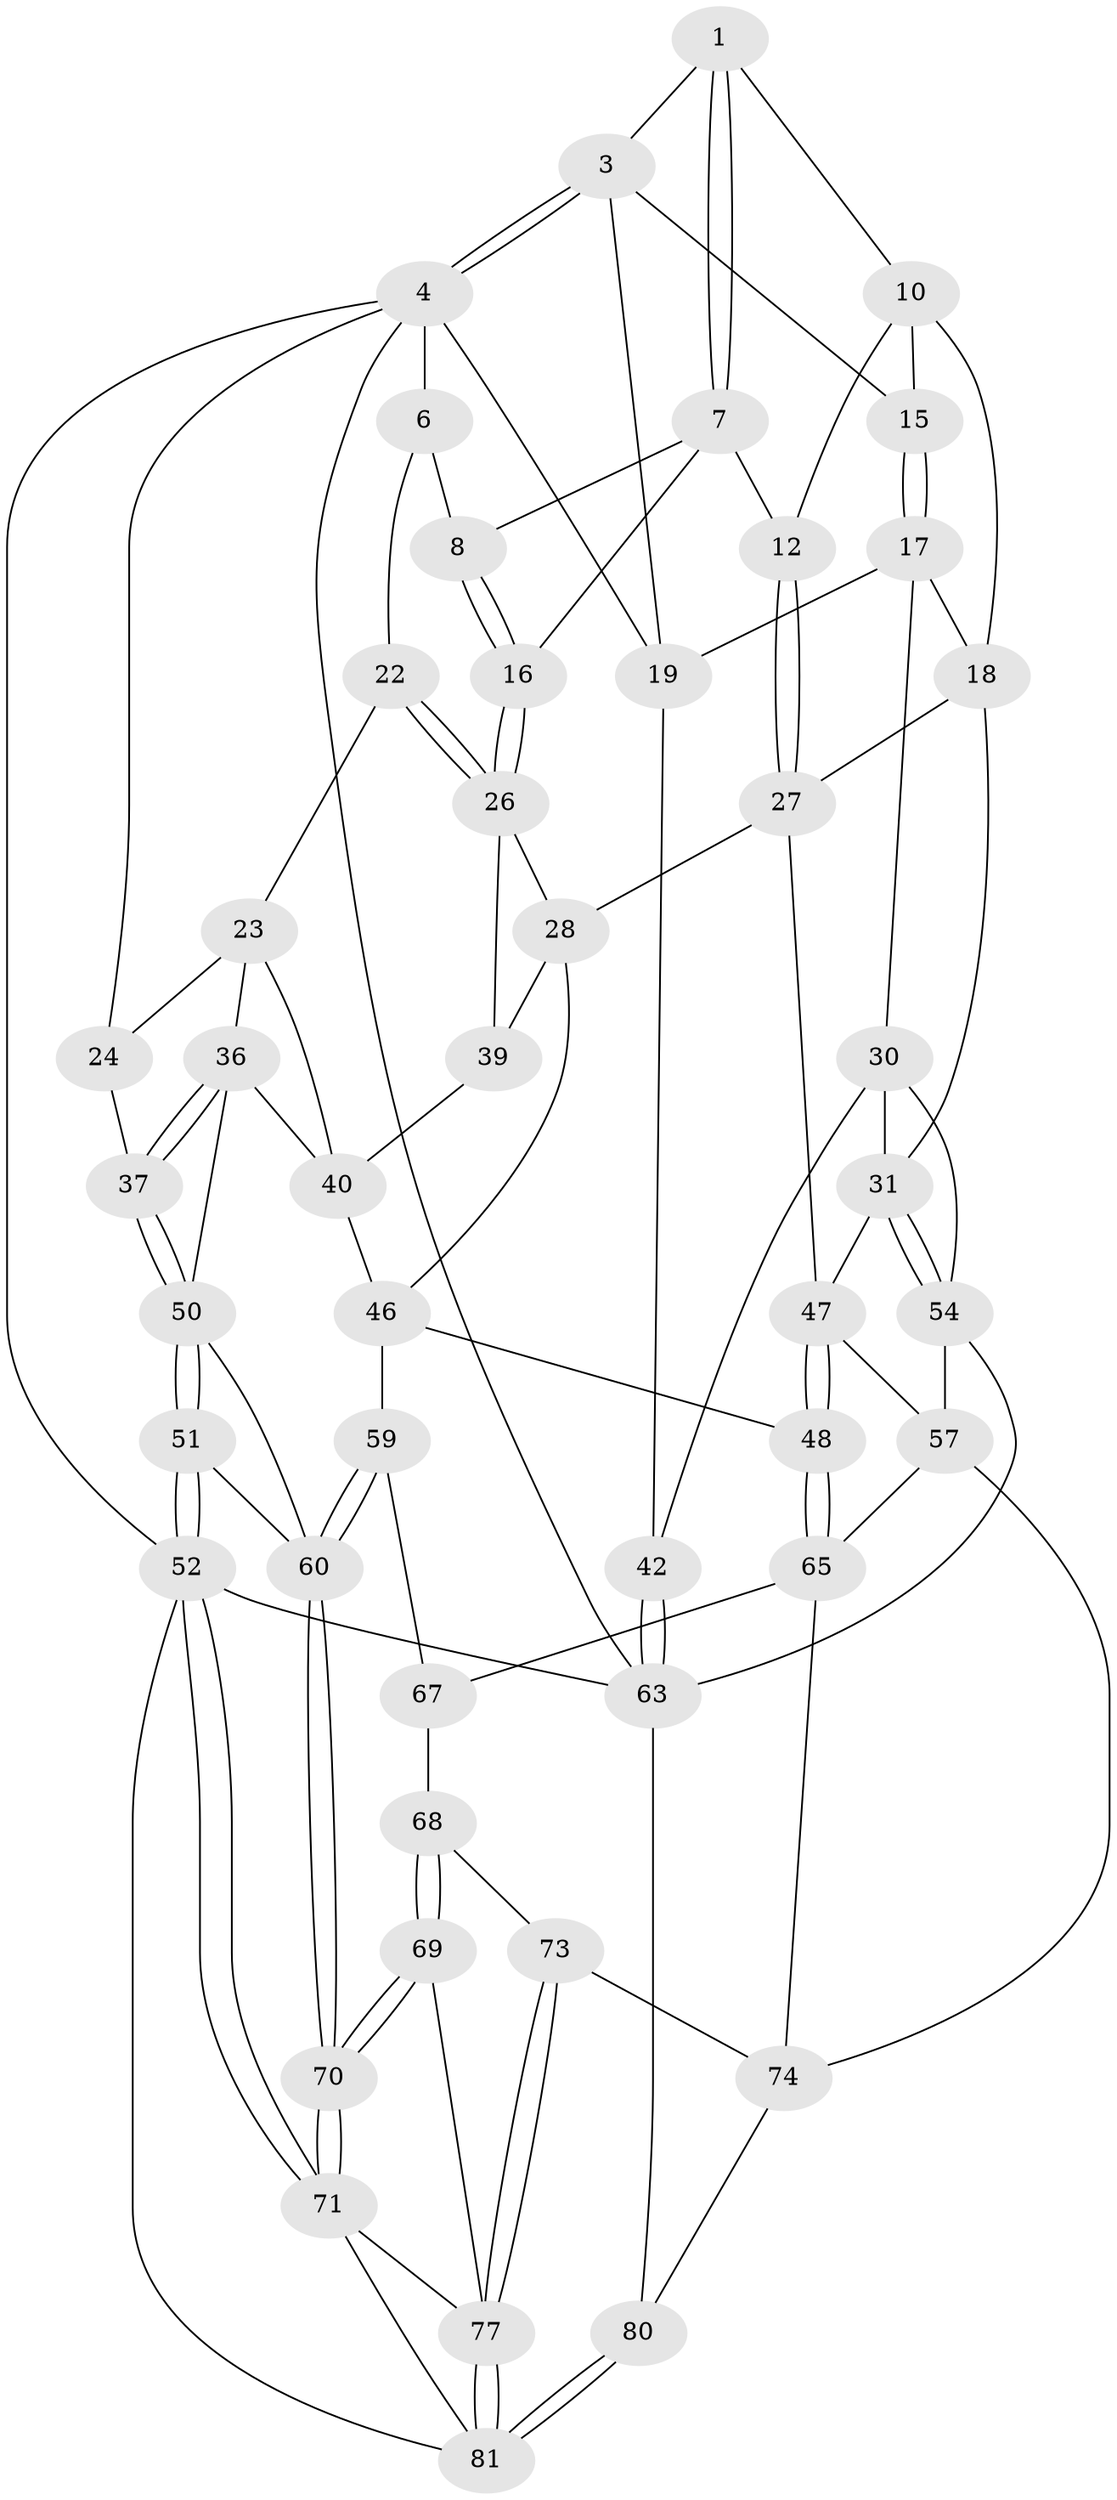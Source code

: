 // Generated by graph-tools (version 1.1) at 2025/24/03/03/25 07:24:34]
// undirected, 48 vertices, 112 edges
graph export_dot {
graph [start="1"]
  node [color=gray90,style=filled];
  1 [pos="+0.47590917474510475+0",super="+2"];
  3 [pos="+0.8726879751038626+0",super="+14"];
  4 [pos="+1+0",super="+5"];
  6 [pos="+0.16628670314247532+0",super="+9"];
  7 [pos="+0.4446358239571991+0",super="+13"];
  8 [pos="+0.414312618252062+0.03576758262788039"];
  10 [pos="+0.6227914324037063+0.07552702998734437",super="+11"];
  12 [pos="+0.5870201916659779+0.1994768732646804"];
  15 [pos="+0.780853489294668+0.10434210930419356"];
  16 [pos="+0.44760318228949586+0.2144927588814195"];
  17 [pos="+0.6930448839151286+0.21763243194719528",super="+20"];
  18 [pos="+0.6112804655446129+0.19932481673421426",super="+33"];
  19 [pos="+0.8812087201062833+0.10781309146919459",super="+21"];
  22 [pos="+0.25621427292602467+0.17244881822752176"];
  23 [pos="+0.2267448548881232+0.1968118255577145",super="+35"];
  24 [pos="+0.21794061540072823+0.1932002686049162",super="+25"];
  26 [pos="+0.4177446690309314+0.23207361296860418",super="+29"];
  27 [pos="+0.5582997507359738+0.3415149715435304",super="+34"];
  28 [pos="+0.43611355958973236+0.378363927280104",super="+41"];
  30 [pos="+0.8401851532640977+0.37588286125446924",super="+43"];
  31 [pos="+0.748153896690703+0.432751836100673",super="+32"];
  36 [pos="+0+0.39833342405583005",super="+45"];
  37 [pos="+0+0.39868487089591725",super="+38"];
  39 [pos="+0.2711350038222144+0.35216717800363323"];
  40 [pos="+0.21518915288926843+0.3561845972628761",super="+44"];
  42 [pos="+1+0.4029317120118877"];
  46 [pos="+0.42864451821941235+0.5624683112629006",super="+49"];
  47 [pos="+0.5396231740845687+0.5326349879538632",super="+55"];
  48 [pos="+0.4495924339709162+0.5741408027351932"];
  50 [pos="+0+0.6256348897172683",super="+62"];
  51 [pos="+0+1"];
  52 [pos="+0+1",super="+53"];
  54 [pos="+0.8055216395364294+0.7260860863713589",super="+56"];
  57 [pos="+0.7970283938747147+0.7340543498624597",super="+58"];
  59 [pos="+0.43279005174131846+0.5882865181525573"];
  60 [pos="+0.28579758566422475+0.6896145856871602",super="+61"];
  63 [pos="+1+0.9396570069549252",super="+64"];
  65 [pos="+0.71972337005842+0.7309684858820655",super="+66"];
  67 [pos="+0.44488127957817974+0.6288002620857109"];
  68 [pos="+0.4536063644304892+0.6874944461985527",super="+72"];
  69 [pos="+0.3604153627702528+0.840446622297736",super="+76"];
  70 [pos="+0.21424345663141944+0.8446786717051995"];
  71 [pos="+0.16113256528202083+0.8961947447255448",super="+79"];
  73 [pos="+0.5241999831123593+0.824512158839531"];
  74 [pos="+0.5622000180379172+0.835876648918432",super="+75"];
  77 [pos="+0.4730002637038351+0.8950276557526938",super="+78"];
  80 [pos="+0.6589547989593177+1"];
  81 [pos="+0.608950156779331+1",super="+82"];
  1 -- 7;
  1 -- 7;
  1 -- 10;
  1 -- 3;
  3 -- 4;
  3 -- 4;
  3 -- 19;
  3 -- 15;
  4 -- 63;
  4 -- 19;
  4 -- 24;
  4 -- 52;
  4 -- 6;
  6 -- 8;
  6 -- 22;
  7 -- 8;
  7 -- 16;
  7 -- 12;
  8 -- 16;
  8 -- 16;
  10 -- 15;
  10 -- 18;
  10 -- 12;
  12 -- 27;
  12 -- 27;
  15 -- 17;
  15 -- 17;
  16 -- 26;
  16 -- 26;
  17 -- 18;
  17 -- 19;
  17 -- 30;
  18 -- 31;
  18 -- 27;
  19 -- 42;
  22 -- 23;
  22 -- 26;
  22 -- 26;
  23 -- 24;
  23 -- 40;
  23 -- 36;
  24 -- 37 [weight=2];
  26 -- 28;
  26 -- 39;
  27 -- 28;
  27 -- 47;
  28 -- 46;
  28 -- 39;
  30 -- 31;
  30 -- 54;
  30 -- 42;
  31 -- 54;
  31 -- 54;
  31 -- 47;
  36 -- 37;
  36 -- 37;
  36 -- 40;
  36 -- 50;
  37 -- 50;
  37 -- 50;
  39 -- 40;
  40 -- 46;
  42 -- 63;
  42 -- 63;
  46 -- 48;
  46 -- 59;
  47 -- 48;
  47 -- 48;
  47 -- 57;
  48 -- 65;
  48 -- 65;
  50 -- 51;
  50 -- 51;
  50 -- 60;
  51 -- 52;
  51 -- 52;
  51 -- 60;
  52 -- 71;
  52 -- 71;
  52 -- 81;
  52 -- 63;
  54 -- 57;
  54 -- 63;
  57 -- 74;
  57 -- 65;
  59 -- 60;
  59 -- 60;
  59 -- 67;
  60 -- 70;
  60 -- 70;
  63 -- 80;
  65 -- 74;
  65 -- 67;
  67 -- 68;
  68 -- 69 [weight=2];
  68 -- 69;
  68 -- 73;
  69 -- 70;
  69 -- 70;
  69 -- 77;
  70 -- 71;
  70 -- 71;
  71 -- 81;
  71 -- 77;
  73 -- 74;
  73 -- 77;
  73 -- 77;
  74 -- 80;
  77 -- 81;
  77 -- 81;
  80 -- 81;
  80 -- 81;
}
